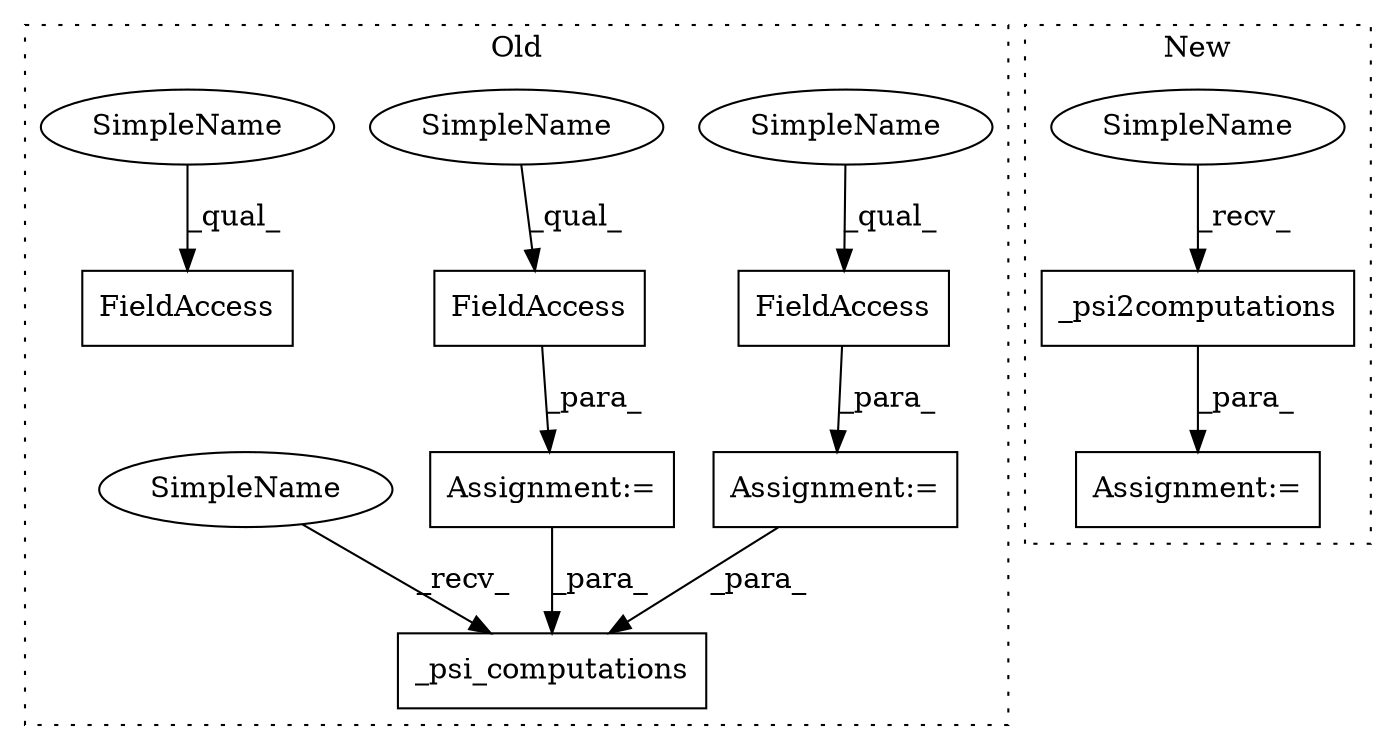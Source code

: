 digraph G {
subgraph cluster0 {
1 [label="_psi_computations" a="32" s="4622,4646" l="18,1" shape="box"];
4 [label="FieldAccess" a="22" s="4690" l="10" shape="box"];
5 [label="Assignment:=" a="7" s="4580" l="1" shape="box"];
6 [label="FieldAccess" a="22" s="4581" l="30" shape="box"];
7 [label="FieldAccess" a="22" s="4547" l="26" shape="box"];
8 [label="Assignment:=" a="7" s="4546" l="1" shape="box"];
9 [label="SimpleName" a="42" s="4547" l="21" shape="ellipse"];
10 [label="SimpleName" a="42" s="4581" l="21" shape="ellipse"];
11 [label="SimpleName" a="42" s="4690" l="4" shape="ellipse"];
12 [label="SimpleName" a="42" s="4617" l="4" shape="ellipse"];
label = "Old";
style="dotted";
}
subgraph cluster1 {
2 [label="_psi2computations" a="32" s="5959,6000" l="18,1" shape="box"];
3 [label="Assignment:=" a="7" s="5952" l="2" shape="box"];
13 [label="SimpleName" a="42" s="5954" l="4" shape="ellipse"];
label = "New";
style="dotted";
}
2 -> 3 [label="_para_"];
5 -> 1 [label="_para_"];
6 -> 5 [label="_para_"];
7 -> 8 [label="_para_"];
8 -> 1 [label="_para_"];
9 -> 7 [label="_qual_"];
10 -> 6 [label="_qual_"];
11 -> 4 [label="_qual_"];
12 -> 1 [label="_recv_"];
13 -> 2 [label="_recv_"];
}